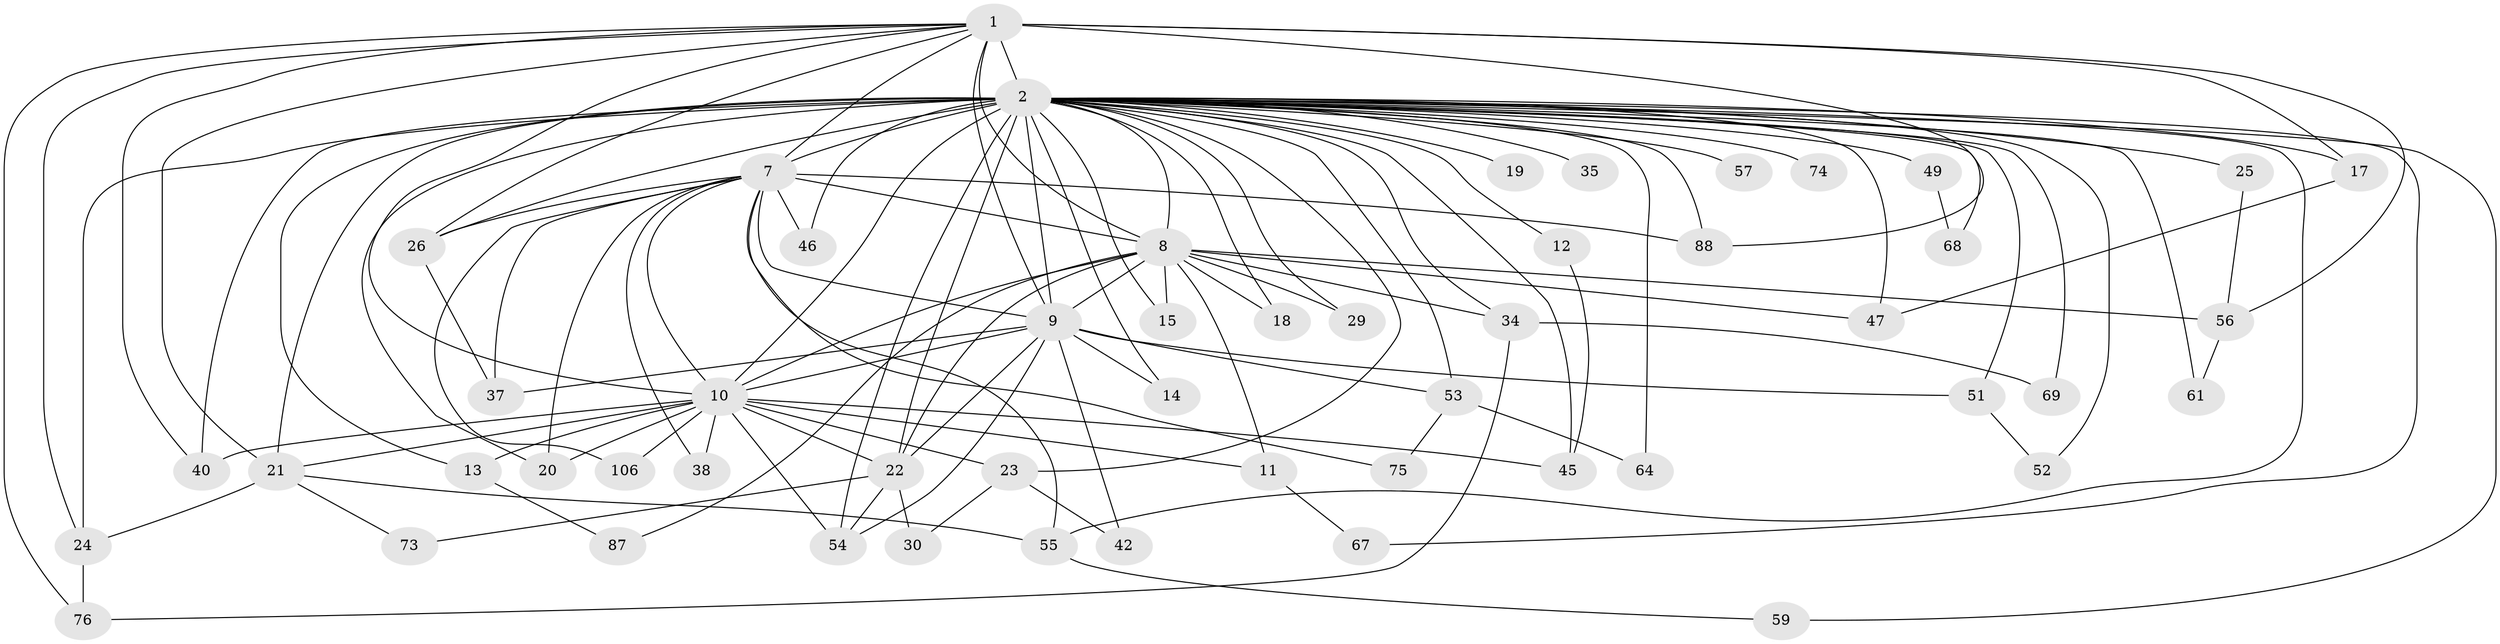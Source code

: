 // original degree distribution, {20: 0.009345794392523364, 17: 0.009345794392523364, 24: 0.009345794392523364, 21: 0.018691588785046728, 26: 0.009345794392523364, 27: 0.009345794392523364, 19: 0.018691588785046728, 23: 0.009345794392523364, 3: 0.22429906542056074, 2: 0.5420560747663551, 4: 0.08411214953271028, 6: 0.018691588785046728, 8: 0.009345794392523364, 7: 0.009345794392523364, 5: 0.018691588785046728}
// Generated by graph-tools (version 1.1) at 2025/13/03/09/25 04:13:49]
// undirected, 53 vertices, 118 edges
graph export_dot {
graph [start="1"]
  node [color=gray90,style=filled];
  1 [super="+50"];
  2 [super="+99+4+3+48+27+5"];
  7;
  8 [super="+60+16"];
  9 [super="+32"];
  10 [super="+83"];
  11;
  12;
  13;
  14;
  15;
  17 [super="+107+63"];
  18;
  19;
  20 [super="+41"];
  21 [super="+58+31"];
  22 [super="+66+94+28"];
  23;
  24 [super="+84"];
  25 [super="+62"];
  26 [super="+93+72+78"];
  29;
  30;
  34;
  35;
  37;
  38;
  40 [super="+86"];
  42;
  45;
  46 [super="+79"];
  47;
  49;
  51;
  52;
  53 [super="+70"];
  54 [super="+92+71"];
  55 [super="+96"];
  56 [super="+105"];
  57;
  59;
  61;
  64;
  67;
  68;
  69;
  73;
  74;
  75;
  76 [super="+104"];
  87;
  88 [super="+95"];
  106;
  1 -- 2 [weight=7];
  1 -- 7 [weight=2];
  1 -- 8;
  1 -- 9;
  1 -- 10;
  1 -- 17;
  1 -- 21;
  1 -- 24;
  1 -- 40;
  1 -- 56;
  1 -- 76;
  1 -- 88;
  1 -- 26;
  2 -- 7 [weight=6];
  2 -- 8 [weight=7];
  2 -- 9 [weight=7];
  2 -- 10 [weight=7];
  2 -- 13;
  2 -- 34;
  2 -- 46 [weight=3];
  2 -- 51;
  2 -- 64;
  2 -- 14;
  2 -- 15;
  2 -- 19 [weight=2];
  2 -- 22 [weight=4];
  2 -- 23;
  2 -- 26 [weight=5];
  2 -- 35 [weight=2];
  2 -- 40 [weight=2];
  2 -- 53 [weight=2];
  2 -- 57 [weight=2];
  2 -- 68;
  2 -- 21 [weight=2];
  2 -- 25 [weight=4];
  2 -- 45;
  2 -- 49;
  2 -- 54 [weight=2];
  2 -- 12;
  2 -- 17 [weight=2];
  2 -- 18;
  2 -- 20;
  2 -- 24;
  2 -- 29;
  2 -- 47;
  2 -- 52;
  2 -- 55;
  2 -- 59;
  2 -- 61;
  2 -- 67;
  2 -- 69;
  2 -- 74;
  2 -- 88;
  7 -- 8;
  7 -- 9 [weight=2];
  7 -- 10;
  7 -- 20;
  7 -- 26;
  7 -- 37;
  7 -- 38;
  7 -- 55;
  7 -- 75;
  7 -- 88;
  7 -- 106;
  7 -- 46;
  8 -- 9;
  8 -- 10;
  8 -- 11;
  8 -- 15;
  8 -- 18;
  8 -- 29;
  8 -- 47;
  8 -- 56;
  8 -- 87;
  8 -- 22;
  8 -- 34;
  9 -- 10;
  9 -- 14;
  9 -- 37;
  9 -- 42;
  9 -- 51;
  9 -- 54 [weight=2];
  9 -- 53;
  9 -- 22;
  10 -- 11;
  10 -- 13;
  10 -- 23;
  10 -- 38;
  10 -- 45;
  10 -- 54;
  10 -- 106;
  10 -- 40;
  10 -- 22 [weight=2];
  10 -- 21;
  10 -- 20;
  11 -- 67;
  12 -- 45;
  13 -- 87;
  17 -- 47;
  21 -- 24;
  21 -- 55;
  21 -- 73;
  22 -- 30 [weight=2];
  22 -- 54;
  22 -- 73;
  23 -- 30;
  23 -- 42;
  24 -- 76;
  25 -- 56;
  26 -- 37;
  34 -- 69;
  34 -- 76;
  49 -- 68;
  51 -- 52;
  53 -- 64;
  53 -- 75;
  55 -- 59;
  56 -- 61;
}
